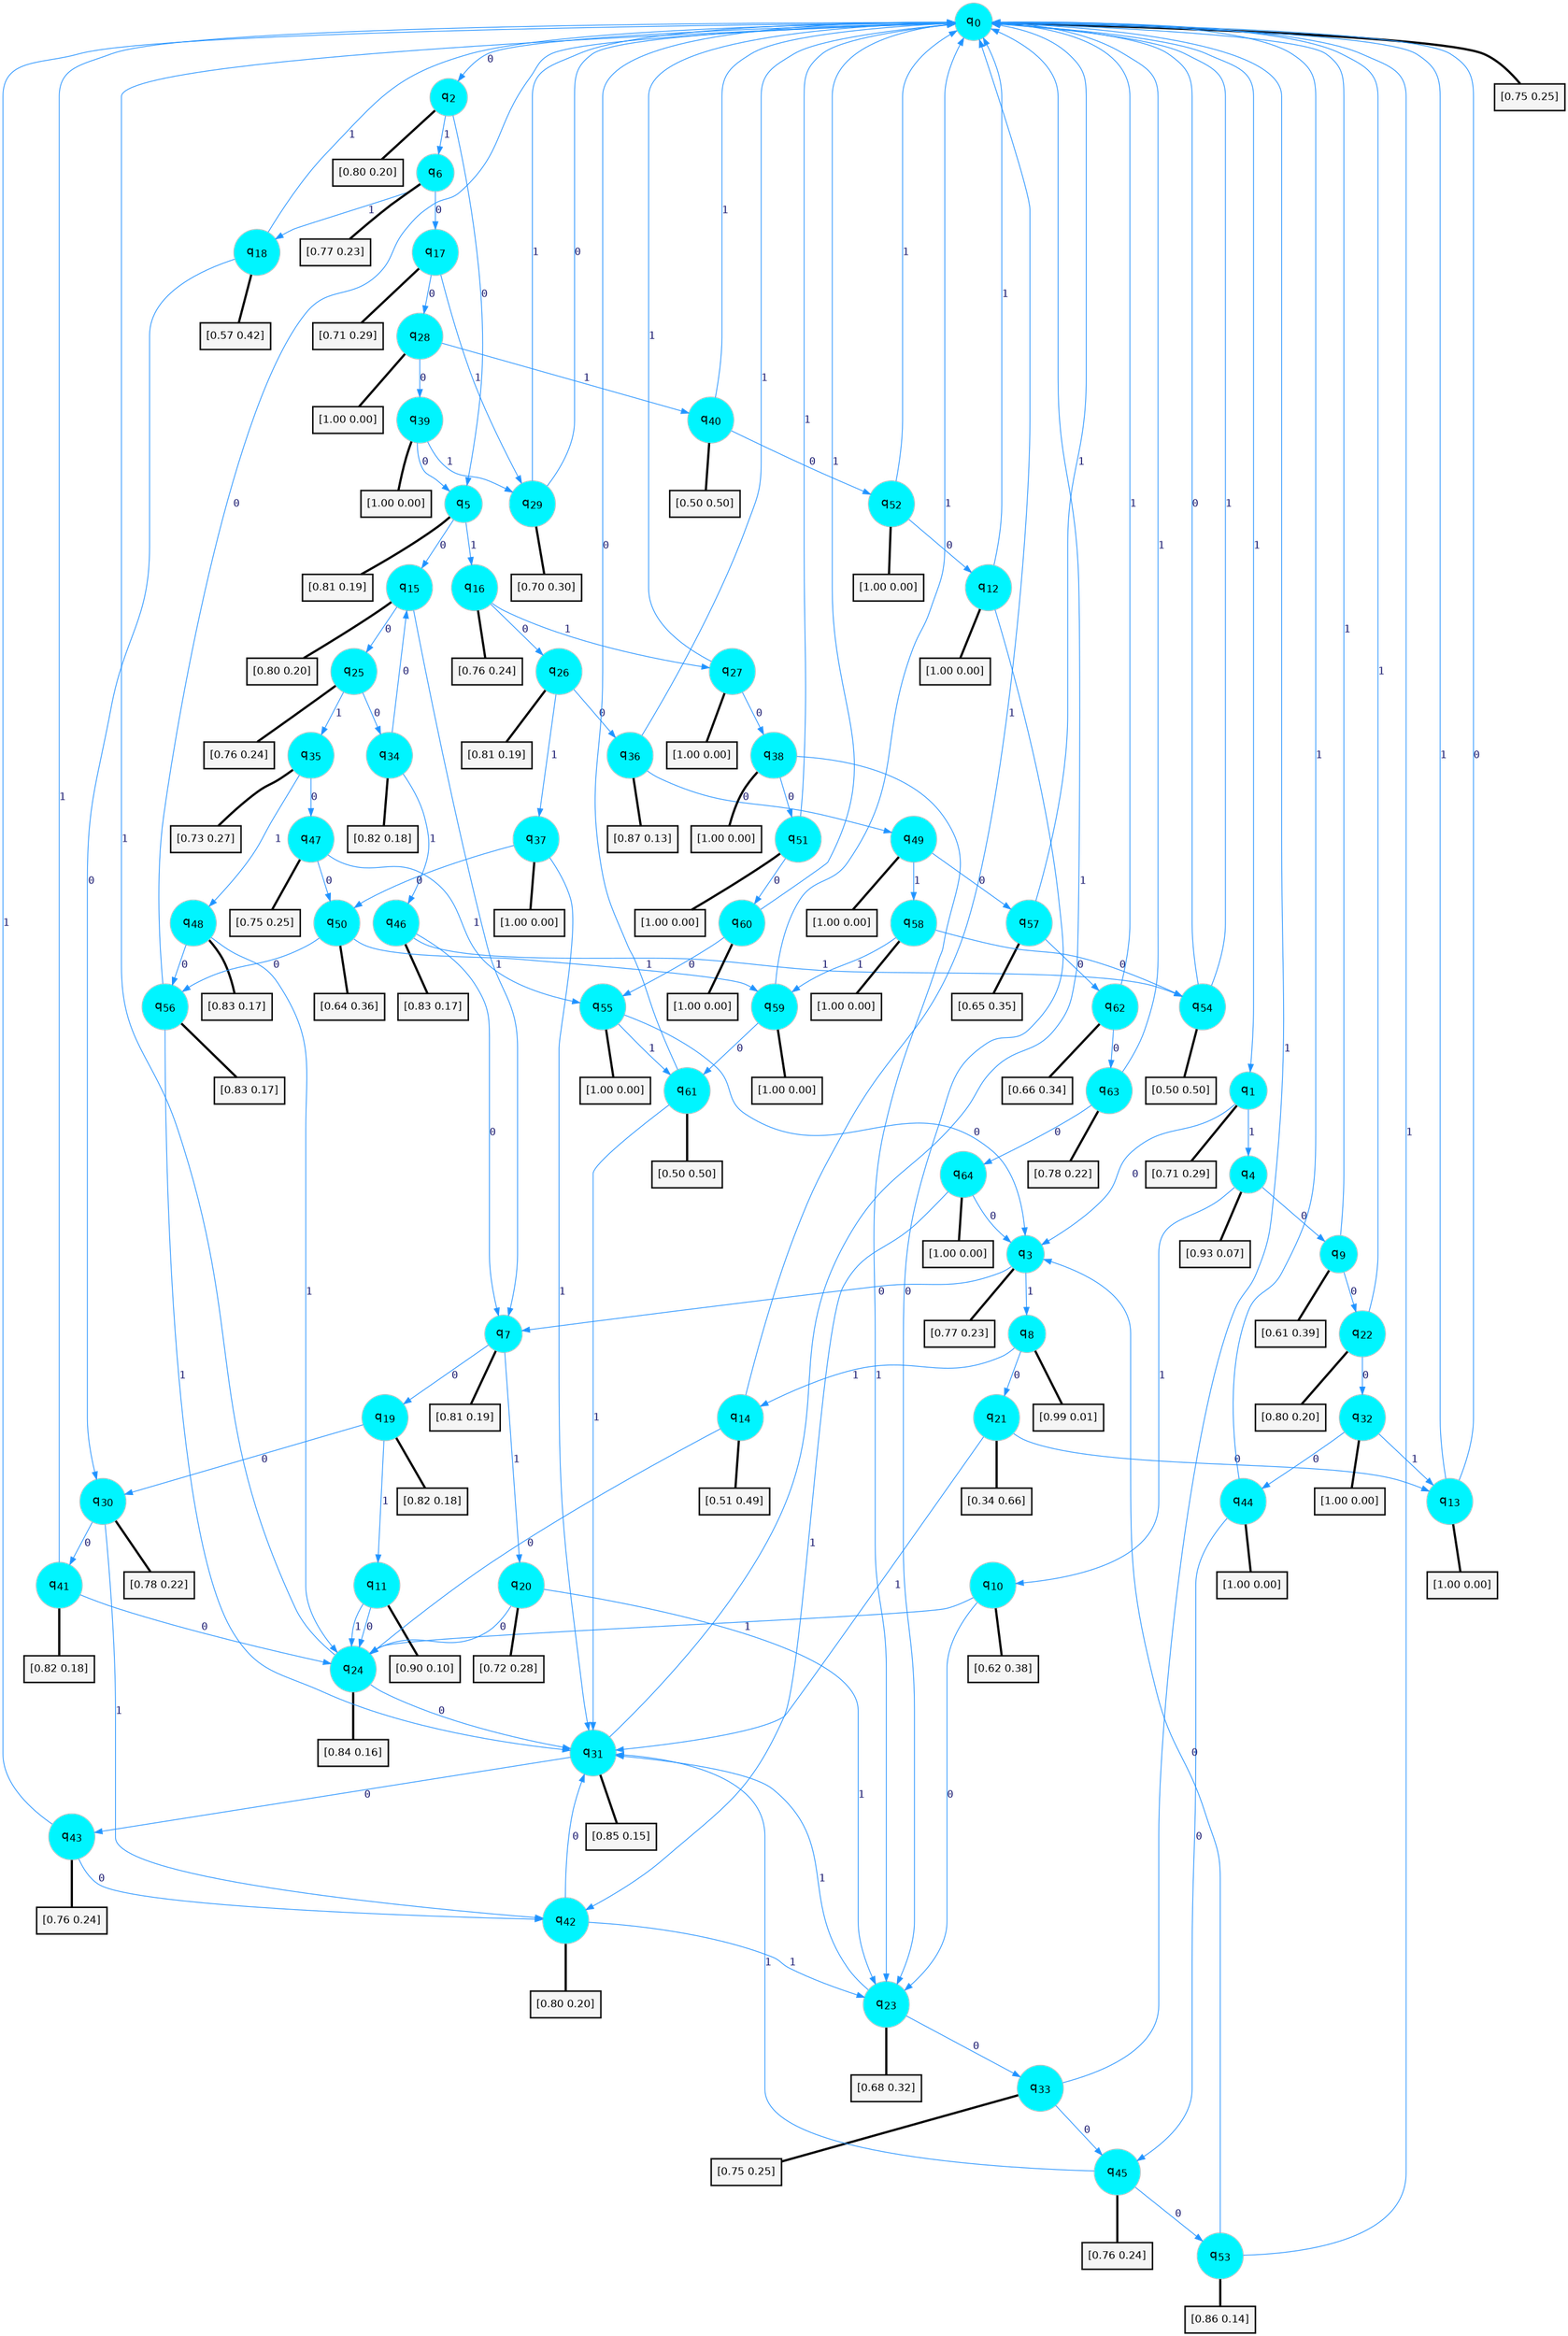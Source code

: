 digraph G {
graph [
bgcolor=transparent, dpi=300, rankdir=TD, size="40,25"];
node [
color=gray, fillcolor=turquoise1, fontcolor=black, fontname=Helvetica, fontsize=16, fontweight=bold, shape=circle, style=filled];
edge [
arrowsize=1, color=dodgerblue1, fontcolor=midnightblue, fontname=courier, fontweight=bold, penwidth=1, style=solid, weight=20];
0[label=<q<SUB>0</SUB>>];
1[label=<q<SUB>1</SUB>>];
2[label=<q<SUB>2</SUB>>];
3[label=<q<SUB>3</SUB>>];
4[label=<q<SUB>4</SUB>>];
5[label=<q<SUB>5</SUB>>];
6[label=<q<SUB>6</SUB>>];
7[label=<q<SUB>7</SUB>>];
8[label=<q<SUB>8</SUB>>];
9[label=<q<SUB>9</SUB>>];
10[label=<q<SUB>10</SUB>>];
11[label=<q<SUB>11</SUB>>];
12[label=<q<SUB>12</SUB>>];
13[label=<q<SUB>13</SUB>>];
14[label=<q<SUB>14</SUB>>];
15[label=<q<SUB>15</SUB>>];
16[label=<q<SUB>16</SUB>>];
17[label=<q<SUB>17</SUB>>];
18[label=<q<SUB>18</SUB>>];
19[label=<q<SUB>19</SUB>>];
20[label=<q<SUB>20</SUB>>];
21[label=<q<SUB>21</SUB>>];
22[label=<q<SUB>22</SUB>>];
23[label=<q<SUB>23</SUB>>];
24[label=<q<SUB>24</SUB>>];
25[label=<q<SUB>25</SUB>>];
26[label=<q<SUB>26</SUB>>];
27[label=<q<SUB>27</SUB>>];
28[label=<q<SUB>28</SUB>>];
29[label=<q<SUB>29</SUB>>];
30[label=<q<SUB>30</SUB>>];
31[label=<q<SUB>31</SUB>>];
32[label=<q<SUB>32</SUB>>];
33[label=<q<SUB>33</SUB>>];
34[label=<q<SUB>34</SUB>>];
35[label=<q<SUB>35</SUB>>];
36[label=<q<SUB>36</SUB>>];
37[label=<q<SUB>37</SUB>>];
38[label=<q<SUB>38</SUB>>];
39[label=<q<SUB>39</SUB>>];
40[label=<q<SUB>40</SUB>>];
41[label=<q<SUB>41</SUB>>];
42[label=<q<SUB>42</SUB>>];
43[label=<q<SUB>43</SUB>>];
44[label=<q<SUB>44</SUB>>];
45[label=<q<SUB>45</SUB>>];
46[label=<q<SUB>46</SUB>>];
47[label=<q<SUB>47</SUB>>];
48[label=<q<SUB>48</SUB>>];
49[label=<q<SUB>49</SUB>>];
50[label=<q<SUB>50</SUB>>];
51[label=<q<SUB>51</SUB>>];
52[label=<q<SUB>52</SUB>>];
53[label=<q<SUB>53</SUB>>];
54[label=<q<SUB>54</SUB>>];
55[label=<q<SUB>55</SUB>>];
56[label=<q<SUB>56</SUB>>];
57[label=<q<SUB>57</SUB>>];
58[label=<q<SUB>58</SUB>>];
59[label=<q<SUB>59</SUB>>];
60[label=<q<SUB>60</SUB>>];
61[label=<q<SUB>61</SUB>>];
62[label=<q<SUB>62</SUB>>];
63[label=<q<SUB>63</SUB>>];
64[label=<q<SUB>64</SUB>>];
65[label="[0.75 0.25]", shape=box,fontcolor=black, fontname=Helvetica, fontsize=14, penwidth=2, fillcolor=whitesmoke,color=black];
66[label="[0.71 0.29]", shape=box,fontcolor=black, fontname=Helvetica, fontsize=14, penwidth=2, fillcolor=whitesmoke,color=black];
67[label="[0.80 0.20]", shape=box,fontcolor=black, fontname=Helvetica, fontsize=14, penwidth=2, fillcolor=whitesmoke,color=black];
68[label="[0.77 0.23]", shape=box,fontcolor=black, fontname=Helvetica, fontsize=14, penwidth=2, fillcolor=whitesmoke,color=black];
69[label="[0.93 0.07]", shape=box,fontcolor=black, fontname=Helvetica, fontsize=14, penwidth=2, fillcolor=whitesmoke,color=black];
70[label="[0.81 0.19]", shape=box,fontcolor=black, fontname=Helvetica, fontsize=14, penwidth=2, fillcolor=whitesmoke,color=black];
71[label="[0.77 0.23]", shape=box,fontcolor=black, fontname=Helvetica, fontsize=14, penwidth=2, fillcolor=whitesmoke,color=black];
72[label="[0.81 0.19]", shape=box,fontcolor=black, fontname=Helvetica, fontsize=14, penwidth=2, fillcolor=whitesmoke,color=black];
73[label="[0.99 0.01]", shape=box,fontcolor=black, fontname=Helvetica, fontsize=14, penwidth=2, fillcolor=whitesmoke,color=black];
74[label="[0.61 0.39]", shape=box,fontcolor=black, fontname=Helvetica, fontsize=14, penwidth=2, fillcolor=whitesmoke,color=black];
75[label="[0.62 0.38]", shape=box,fontcolor=black, fontname=Helvetica, fontsize=14, penwidth=2, fillcolor=whitesmoke,color=black];
76[label="[0.90 0.10]", shape=box,fontcolor=black, fontname=Helvetica, fontsize=14, penwidth=2, fillcolor=whitesmoke,color=black];
77[label="[1.00 0.00]", shape=box,fontcolor=black, fontname=Helvetica, fontsize=14, penwidth=2, fillcolor=whitesmoke,color=black];
78[label="[1.00 0.00]", shape=box,fontcolor=black, fontname=Helvetica, fontsize=14, penwidth=2, fillcolor=whitesmoke,color=black];
79[label="[0.51 0.49]", shape=box,fontcolor=black, fontname=Helvetica, fontsize=14, penwidth=2, fillcolor=whitesmoke,color=black];
80[label="[0.80 0.20]", shape=box,fontcolor=black, fontname=Helvetica, fontsize=14, penwidth=2, fillcolor=whitesmoke,color=black];
81[label="[0.76 0.24]", shape=box,fontcolor=black, fontname=Helvetica, fontsize=14, penwidth=2, fillcolor=whitesmoke,color=black];
82[label="[0.71 0.29]", shape=box,fontcolor=black, fontname=Helvetica, fontsize=14, penwidth=2, fillcolor=whitesmoke,color=black];
83[label="[0.57 0.42]", shape=box,fontcolor=black, fontname=Helvetica, fontsize=14, penwidth=2, fillcolor=whitesmoke,color=black];
84[label="[0.82 0.18]", shape=box,fontcolor=black, fontname=Helvetica, fontsize=14, penwidth=2, fillcolor=whitesmoke,color=black];
85[label="[0.72 0.28]", shape=box,fontcolor=black, fontname=Helvetica, fontsize=14, penwidth=2, fillcolor=whitesmoke,color=black];
86[label="[0.34 0.66]", shape=box,fontcolor=black, fontname=Helvetica, fontsize=14, penwidth=2, fillcolor=whitesmoke,color=black];
87[label="[0.80 0.20]", shape=box,fontcolor=black, fontname=Helvetica, fontsize=14, penwidth=2, fillcolor=whitesmoke,color=black];
88[label="[0.68 0.32]", shape=box,fontcolor=black, fontname=Helvetica, fontsize=14, penwidth=2, fillcolor=whitesmoke,color=black];
89[label="[0.84 0.16]", shape=box,fontcolor=black, fontname=Helvetica, fontsize=14, penwidth=2, fillcolor=whitesmoke,color=black];
90[label="[0.76 0.24]", shape=box,fontcolor=black, fontname=Helvetica, fontsize=14, penwidth=2, fillcolor=whitesmoke,color=black];
91[label="[0.81 0.19]", shape=box,fontcolor=black, fontname=Helvetica, fontsize=14, penwidth=2, fillcolor=whitesmoke,color=black];
92[label="[1.00 0.00]", shape=box,fontcolor=black, fontname=Helvetica, fontsize=14, penwidth=2, fillcolor=whitesmoke,color=black];
93[label="[1.00 0.00]", shape=box,fontcolor=black, fontname=Helvetica, fontsize=14, penwidth=2, fillcolor=whitesmoke,color=black];
94[label="[0.70 0.30]", shape=box,fontcolor=black, fontname=Helvetica, fontsize=14, penwidth=2, fillcolor=whitesmoke,color=black];
95[label="[0.78 0.22]", shape=box,fontcolor=black, fontname=Helvetica, fontsize=14, penwidth=2, fillcolor=whitesmoke,color=black];
96[label="[0.85 0.15]", shape=box,fontcolor=black, fontname=Helvetica, fontsize=14, penwidth=2, fillcolor=whitesmoke,color=black];
97[label="[1.00 0.00]", shape=box,fontcolor=black, fontname=Helvetica, fontsize=14, penwidth=2, fillcolor=whitesmoke,color=black];
98[label="[0.75 0.25]", shape=box,fontcolor=black, fontname=Helvetica, fontsize=14, penwidth=2, fillcolor=whitesmoke,color=black];
99[label="[0.82 0.18]", shape=box,fontcolor=black, fontname=Helvetica, fontsize=14, penwidth=2, fillcolor=whitesmoke,color=black];
100[label="[0.73 0.27]", shape=box,fontcolor=black, fontname=Helvetica, fontsize=14, penwidth=2, fillcolor=whitesmoke,color=black];
101[label="[0.87 0.13]", shape=box,fontcolor=black, fontname=Helvetica, fontsize=14, penwidth=2, fillcolor=whitesmoke,color=black];
102[label="[1.00 0.00]", shape=box,fontcolor=black, fontname=Helvetica, fontsize=14, penwidth=2, fillcolor=whitesmoke,color=black];
103[label="[1.00 0.00]", shape=box,fontcolor=black, fontname=Helvetica, fontsize=14, penwidth=2, fillcolor=whitesmoke,color=black];
104[label="[1.00 0.00]", shape=box,fontcolor=black, fontname=Helvetica, fontsize=14, penwidth=2, fillcolor=whitesmoke,color=black];
105[label="[0.50 0.50]", shape=box,fontcolor=black, fontname=Helvetica, fontsize=14, penwidth=2, fillcolor=whitesmoke,color=black];
106[label="[0.82 0.18]", shape=box,fontcolor=black, fontname=Helvetica, fontsize=14, penwidth=2, fillcolor=whitesmoke,color=black];
107[label="[0.80 0.20]", shape=box,fontcolor=black, fontname=Helvetica, fontsize=14, penwidth=2, fillcolor=whitesmoke,color=black];
108[label="[0.76 0.24]", shape=box,fontcolor=black, fontname=Helvetica, fontsize=14, penwidth=2, fillcolor=whitesmoke,color=black];
109[label="[1.00 0.00]", shape=box,fontcolor=black, fontname=Helvetica, fontsize=14, penwidth=2, fillcolor=whitesmoke,color=black];
110[label="[0.76 0.24]", shape=box,fontcolor=black, fontname=Helvetica, fontsize=14, penwidth=2, fillcolor=whitesmoke,color=black];
111[label="[0.83 0.17]", shape=box,fontcolor=black, fontname=Helvetica, fontsize=14, penwidth=2, fillcolor=whitesmoke,color=black];
112[label="[0.75 0.25]", shape=box,fontcolor=black, fontname=Helvetica, fontsize=14, penwidth=2, fillcolor=whitesmoke,color=black];
113[label="[0.83 0.17]", shape=box,fontcolor=black, fontname=Helvetica, fontsize=14, penwidth=2, fillcolor=whitesmoke,color=black];
114[label="[1.00 0.00]", shape=box,fontcolor=black, fontname=Helvetica, fontsize=14, penwidth=2, fillcolor=whitesmoke,color=black];
115[label="[0.64 0.36]", shape=box,fontcolor=black, fontname=Helvetica, fontsize=14, penwidth=2, fillcolor=whitesmoke,color=black];
116[label="[1.00 0.00]", shape=box,fontcolor=black, fontname=Helvetica, fontsize=14, penwidth=2, fillcolor=whitesmoke,color=black];
117[label="[1.00 0.00]", shape=box,fontcolor=black, fontname=Helvetica, fontsize=14, penwidth=2, fillcolor=whitesmoke,color=black];
118[label="[0.86 0.14]", shape=box,fontcolor=black, fontname=Helvetica, fontsize=14, penwidth=2, fillcolor=whitesmoke,color=black];
119[label="[0.50 0.50]", shape=box,fontcolor=black, fontname=Helvetica, fontsize=14, penwidth=2, fillcolor=whitesmoke,color=black];
120[label="[1.00 0.00]", shape=box,fontcolor=black, fontname=Helvetica, fontsize=14, penwidth=2, fillcolor=whitesmoke,color=black];
121[label="[0.83 0.17]", shape=box,fontcolor=black, fontname=Helvetica, fontsize=14, penwidth=2, fillcolor=whitesmoke,color=black];
122[label="[0.65 0.35]", shape=box,fontcolor=black, fontname=Helvetica, fontsize=14, penwidth=2, fillcolor=whitesmoke,color=black];
123[label="[1.00 0.00]", shape=box,fontcolor=black, fontname=Helvetica, fontsize=14, penwidth=2, fillcolor=whitesmoke,color=black];
124[label="[1.00 0.00]", shape=box,fontcolor=black, fontname=Helvetica, fontsize=14, penwidth=2, fillcolor=whitesmoke,color=black];
125[label="[1.00 0.00]", shape=box,fontcolor=black, fontname=Helvetica, fontsize=14, penwidth=2, fillcolor=whitesmoke,color=black];
126[label="[0.50 0.50]", shape=box,fontcolor=black, fontname=Helvetica, fontsize=14, penwidth=2, fillcolor=whitesmoke,color=black];
127[label="[0.66 0.34]", shape=box,fontcolor=black, fontname=Helvetica, fontsize=14, penwidth=2, fillcolor=whitesmoke,color=black];
128[label="[0.78 0.22]", shape=box,fontcolor=black, fontname=Helvetica, fontsize=14, penwidth=2, fillcolor=whitesmoke,color=black];
129[label="[1.00 0.00]", shape=box,fontcolor=black, fontname=Helvetica, fontsize=14, penwidth=2, fillcolor=whitesmoke,color=black];
0->2 [label=0];
0->1 [label=1];
0->65 [arrowhead=none, penwidth=3,color=black];
1->3 [label=0];
1->4 [label=1];
1->66 [arrowhead=none, penwidth=3,color=black];
2->5 [label=0];
2->6 [label=1];
2->67 [arrowhead=none, penwidth=3,color=black];
3->7 [label=0];
3->8 [label=1];
3->68 [arrowhead=none, penwidth=3,color=black];
4->9 [label=0];
4->10 [label=1];
4->69 [arrowhead=none, penwidth=3,color=black];
5->15 [label=0];
5->16 [label=1];
5->70 [arrowhead=none, penwidth=3,color=black];
6->17 [label=0];
6->18 [label=1];
6->71 [arrowhead=none, penwidth=3,color=black];
7->19 [label=0];
7->20 [label=1];
7->72 [arrowhead=none, penwidth=3,color=black];
8->21 [label=0];
8->14 [label=1];
8->73 [arrowhead=none, penwidth=3,color=black];
9->22 [label=0];
9->0 [label=1];
9->74 [arrowhead=none, penwidth=3,color=black];
10->23 [label=0];
10->24 [label=1];
10->75 [arrowhead=none, penwidth=3,color=black];
11->24 [label=0];
11->24 [label=1];
11->76 [arrowhead=none, penwidth=3,color=black];
12->23 [label=0];
12->0 [label=1];
12->77 [arrowhead=none, penwidth=3,color=black];
13->0 [label=0];
13->0 [label=1];
13->78 [arrowhead=none, penwidth=3,color=black];
14->24 [label=0];
14->0 [label=1];
14->79 [arrowhead=none, penwidth=3,color=black];
15->25 [label=0];
15->7 [label=1];
15->80 [arrowhead=none, penwidth=3,color=black];
16->26 [label=0];
16->27 [label=1];
16->81 [arrowhead=none, penwidth=3,color=black];
17->28 [label=0];
17->29 [label=1];
17->82 [arrowhead=none, penwidth=3,color=black];
18->30 [label=0];
18->0 [label=1];
18->83 [arrowhead=none, penwidth=3,color=black];
19->30 [label=0];
19->11 [label=1];
19->84 [arrowhead=none, penwidth=3,color=black];
20->24 [label=0];
20->23 [label=1];
20->85 [arrowhead=none, penwidth=3,color=black];
21->13 [label=0];
21->31 [label=1];
21->86 [arrowhead=none, penwidth=3,color=black];
22->32 [label=0];
22->0 [label=1];
22->87 [arrowhead=none, penwidth=3,color=black];
23->33 [label=0];
23->31 [label=1];
23->88 [arrowhead=none, penwidth=3,color=black];
24->31 [label=0];
24->0 [label=1];
24->89 [arrowhead=none, penwidth=3,color=black];
25->34 [label=0];
25->35 [label=1];
25->90 [arrowhead=none, penwidth=3,color=black];
26->36 [label=0];
26->37 [label=1];
26->91 [arrowhead=none, penwidth=3,color=black];
27->38 [label=0];
27->0 [label=1];
27->92 [arrowhead=none, penwidth=3,color=black];
28->39 [label=0];
28->40 [label=1];
28->93 [arrowhead=none, penwidth=3,color=black];
29->0 [label=0];
29->0 [label=1];
29->94 [arrowhead=none, penwidth=3,color=black];
30->41 [label=0];
30->42 [label=1];
30->95 [arrowhead=none, penwidth=3,color=black];
31->43 [label=0];
31->0 [label=1];
31->96 [arrowhead=none, penwidth=3,color=black];
32->44 [label=0];
32->13 [label=1];
32->97 [arrowhead=none, penwidth=3,color=black];
33->45 [label=0];
33->0 [label=1];
33->98 [arrowhead=none, penwidth=3,color=black];
34->15 [label=0];
34->46 [label=1];
34->99 [arrowhead=none, penwidth=3,color=black];
35->47 [label=0];
35->48 [label=1];
35->100 [arrowhead=none, penwidth=3,color=black];
36->49 [label=0];
36->0 [label=1];
36->101 [arrowhead=none, penwidth=3,color=black];
37->50 [label=0];
37->31 [label=1];
37->102 [arrowhead=none, penwidth=3,color=black];
38->51 [label=0];
38->23 [label=1];
38->103 [arrowhead=none, penwidth=3,color=black];
39->5 [label=0];
39->29 [label=1];
39->104 [arrowhead=none, penwidth=3,color=black];
40->52 [label=0];
40->0 [label=1];
40->105 [arrowhead=none, penwidth=3,color=black];
41->24 [label=0];
41->0 [label=1];
41->106 [arrowhead=none, penwidth=3,color=black];
42->31 [label=0];
42->23 [label=1];
42->107 [arrowhead=none, penwidth=3,color=black];
43->42 [label=0];
43->0 [label=1];
43->108 [arrowhead=none, penwidth=3,color=black];
44->45 [label=0];
44->0 [label=1];
44->109 [arrowhead=none, penwidth=3,color=black];
45->53 [label=0];
45->31 [label=1];
45->110 [arrowhead=none, penwidth=3,color=black];
46->7 [label=0];
46->54 [label=1];
46->111 [arrowhead=none, penwidth=3,color=black];
47->50 [label=0];
47->55 [label=1];
47->112 [arrowhead=none, penwidth=3,color=black];
48->56 [label=0];
48->24 [label=1];
48->113 [arrowhead=none, penwidth=3,color=black];
49->57 [label=0];
49->58 [label=1];
49->114 [arrowhead=none, penwidth=3,color=black];
50->56 [label=0];
50->59 [label=1];
50->115 [arrowhead=none, penwidth=3,color=black];
51->60 [label=0];
51->0 [label=1];
51->116 [arrowhead=none, penwidth=3,color=black];
52->12 [label=0];
52->0 [label=1];
52->117 [arrowhead=none, penwidth=3,color=black];
53->3 [label=0];
53->0 [label=1];
53->118 [arrowhead=none, penwidth=3,color=black];
54->0 [label=0];
54->0 [label=1];
54->119 [arrowhead=none, penwidth=3,color=black];
55->3 [label=0];
55->61 [label=1];
55->120 [arrowhead=none, penwidth=3,color=black];
56->0 [label=0];
56->31 [label=1];
56->121 [arrowhead=none, penwidth=3,color=black];
57->62 [label=0];
57->0 [label=1];
57->122 [arrowhead=none, penwidth=3,color=black];
58->54 [label=0];
58->59 [label=1];
58->123 [arrowhead=none, penwidth=3,color=black];
59->61 [label=0];
59->0 [label=1];
59->124 [arrowhead=none, penwidth=3,color=black];
60->55 [label=0];
60->0 [label=1];
60->125 [arrowhead=none, penwidth=3,color=black];
61->0 [label=0];
61->31 [label=1];
61->126 [arrowhead=none, penwidth=3,color=black];
62->63 [label=0];
62->0 [label=1];
62->127 [arrowhead=none, penwidth=3,color=black];
63->64 [label=0];
63->0 [label=1];
63->128 [arrowhead=none, penwidth=3,color=black];
64->3 [label=0];
64->42 [label=1];
64->129 [arrowhead=none, penwidth=3,color=black];
}
